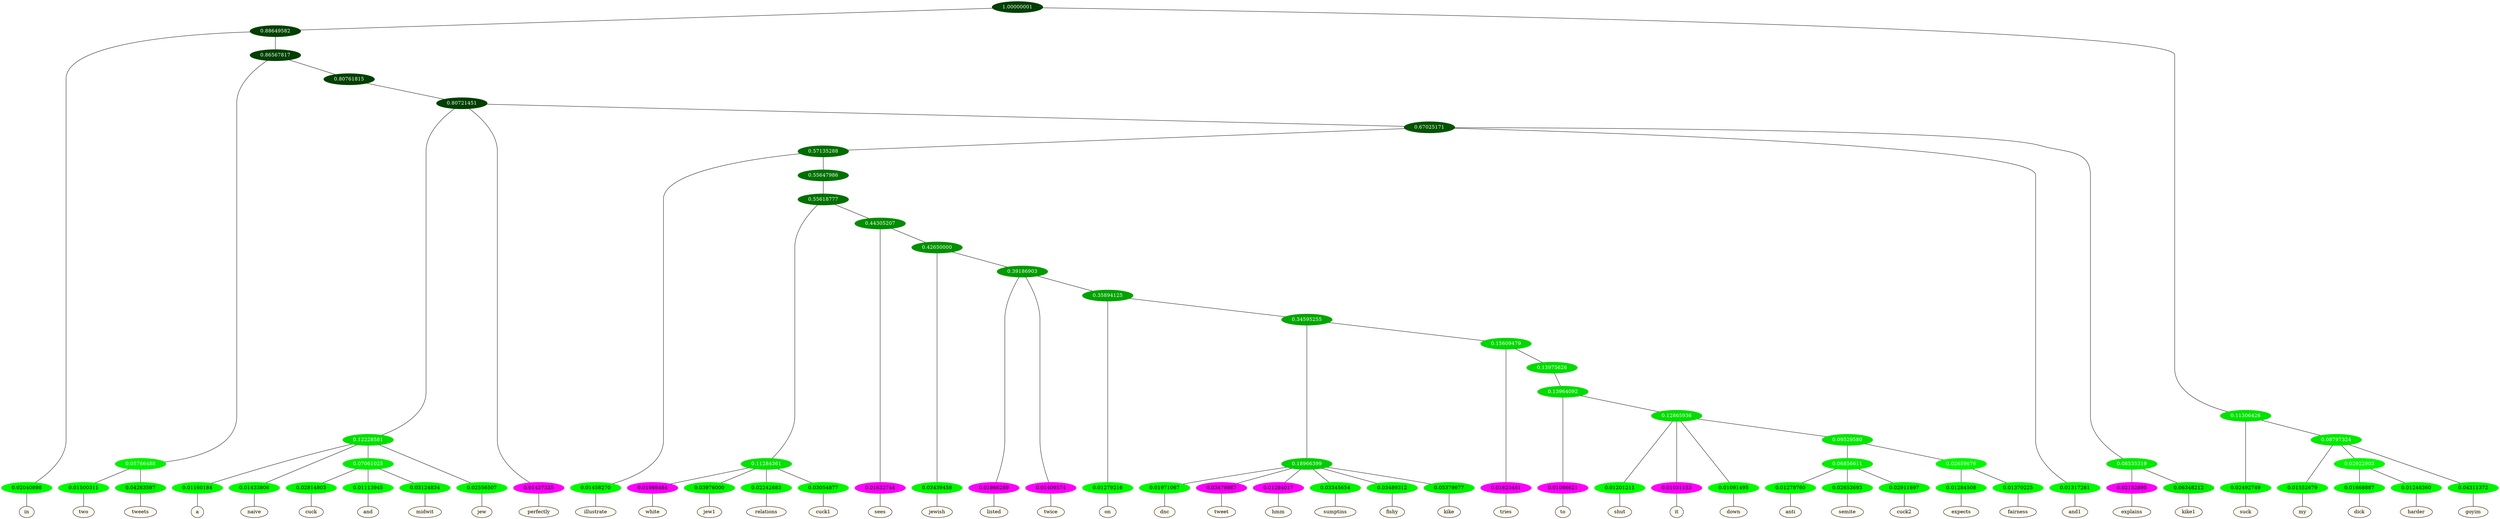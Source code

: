graph {
	node [format=png height=0.15 nodesep=0.001 ordering=out overlap=prism overlap_scaling=0.01 ranksep=0.001 ratio=0.2 style=filled width=0.15]
	{
		rank=same
		a_w_3 [label=in color=black fillcolor=floralwhite style="filled,solid"]
		a_w_12 [label=two color=black fillcolor=floralwhite style="filled,solid"]
		a_w_13 [label=tweets color=black fillcolor=floralwhite style="filled,solid"]
		a_w_20 [label=a color=black fillcolor=floralwhite style="filled,solid"]
		a_w_21 [label=naive color=black fillcolor=floralwhite style="filled,solid"]
		a_w_27 [label=cuck color=black fillcolor=floralwhite style="filled,solid"]
		a_w_28 [label=and color=black fillcolor=floralwhite style="filled,solid"]
		a_w_29 [label=midwit color=black fillcolor=floralwhite style="filled,solid"]
		a_w_23 [label=jew color=black fillcolor=floralwhite style="filled,solid"]
		a_w_18 [label=perfectly color=black fillcolor=floralwhite style="filled,solid"]
		a_w_30 [label=illustrate color=black fillcolor=floralwhite style="filled,solid"]
		a_w_37 [label=white color=black fillcolor=floralwhite style="filled,solid"]
		a_w_38 [label=jew1 color=black fillcolor=floralwhite style="filled,solid"]
		a_w_39 [label=relations color=black fillcolor=floralwhite style="filled,solid"]
		a_w_40 [label=cuck1 color=black fillcolor=floralwhite style="filled,solid"]
		a_w_41 [label=sees color=black fillcolor=floralwhite style="filled,solid"]
		a_w_43 [label=jewish color=black fillcolor=floralwhite style="filled,solid"]
		a_w_45 [label=listed color=black fillcolor=floralwhite style="filled,solid"]
		a_w_46 [label=twice color=black fillcolor=floralwhite style="filled,solid"]
		a_w_48 [label=on color=black fillcolor=floralwhite style="filled,solid"]
		a_w_52 [label=dnc color=black fillcolor=floralwhite style="filled,solid"]
		a_w_53 [label=tweet color=black fillcolor=floralwhite style="filled,solid"]
		a_w_54 [label=hmm color=black fillcolor=floralwhite style="filled,solid"]
		a_w_55 [label=sumptins color=black fillcolor=floralwhite style="filled,solid"]
		a_w_56 [label=fishy color=black fillcolor=floralwhite style="filled,solid"]
		a_w_57 [label=kike color=black fillcolor=floralwhite style="filled,solid"]
		a_w_58 [label=tries color=black fillcolor=floralwhite style="filled,solid"]
		a_w_61 [label=to color=black fillcolor=floralwhite style="filled,solid"]
		a_w_63 [label=shut color=black fillcolor=floralwhite style="filled,solid"]
		a_w_64 [label=it color=black fillcolor=floralwhite style="filled,solid"]
		a_w_65 [label=down color=black fillcolor=floralwhite style="filled,solid"]
		a_w_69 [label=anti color=black fillcolor=floralwhite style="filled,solid"]
		a_w_70 [label=semite color=black fillcolor=floralwhite style="filled,solid"]
		a_w_71 [label=cuck2 color=black fillcolor=floralwhite style="filled,solid"]
		a_w_72 [label=expects color=black fillcolor=floralwhite style="filled,solid"]
		a_w_73 [label=fairness color=black fillcolor=floralwhite style="filled,solid"]
		a_w_25 [label=and1 color=black fillcolor=floralwhite style="filled,solid"]
		a_w_32 [label=explains color=black fillcolor=floralwhite style="filled,solid"]
		a_w_33 [label=kike1 color=black fillcolor=floralwhite style="filled,solid"]
		a_w_5 [label=suck color=black fillcolor=floralwhite style="filled,solid"]
		a_w_9 [label=my color=black fillcolor=floralwhite style="filled,solid"]
		a_w_15 [label=dick color=black fillcolor=floralwhite style="filled,solid"]
		a_w_16 [label=harder color=black fillcolor=floralwhite style="filled,solid"]
		a_w_11 [label=goyim color=black fillcolor=floralwhite style="filled,solid"]
	}
	a_n_3 -- a_w_3
	a_n_12 -- a_w_12
	a_n_13 -- a_w_13
	a_n_20 -- a_w_20
	a_n_21 -- a_w_21
	a_n_27 -- a_w_27
	a_n_28 -- a_w_28
	a_n_29 -- a_w_29
	a_n_23 -- a_w_23
	a_n_18 -- a_w_18
	a_n_30 -- a_w_30
	a_n_37 -- a_w_37
	a_n_38 -- a_w_38
	a_n_39 -- a_w_39
	a_n_40 -- a_w_40
	a_n_41 -- a_w_41
	a_n_43 -- a_w_43
	a_n_45 -- a_w_45
	a_n_46 -- a_w_46
	a_n_48 -- a_w_48
	a_n_52 -- a_w_52
	a_n_53 -- a_w_53
	a_n_54 -- a_w_54
	a_n_55 -- a_w_55
	a_n_56 -- a_w_56
	a_n_57 -- a_w_57
	a_n_58 -- a_w_58
	a_n_61 -- a_w_61
	a_n_63 -- a_w_63
	a_n_64 -- a_w_64
	a_n_65 -- a_w_65
	a_n_69 -- a_w_69
	a_n_70 -- a_w_70
	a_n_71 -- a_w_71
	a_n_72 -- a_w_72
	a_n_73 -- a_w_73
	a_n_25 -- a_w_25
	a_n_32 -- a_w_32
	a_n_33 -- a_w_33
	a_n_5 -- a_w_5
	a_n_9 -- a_w_9
	a_n_15 -- a_w_15
	a_n_16 -- a_w_16
	a_n_11 -- a_w_11
	{
		rank=same
		a_n_3 [label=0.02040898 color="0.334 1.000 0.980" fontcolor=black]
		a_n_12 [label=0.01500311 color="0.334 1.000 0.985" fontcolor=black]
		a_n_13 [label=0.04263597 color="0.334 1.000 0.957" fontcolor=black]
		a_n_20 [label=0.01160184 color="0.334 1.000 0.988" fontcolor=black]
		a_n_21 [label=0.01433806 color="0.334 1.000 0.986" fontcolor=black]
		a_n_27 [label=0.02814803 color="0.334 1.000 0.972" fontcolor=black]
		a_n_28 [label=0.01113945 color="0.334 1.000 0.989" fontcolor=black]
		a_n_29 [label=0.03124834 color="0.334 1.000 0.969" fontcolor=black]
		a_n_23 [label=0.02556507 color="0.334 1.000 0.974" fontcolor=black]
		a_n_18 [label=0.01427335 color="0.835 1.000 0.986" fontcolor=black]
		a_n_30 [label=0.01458270 color="0.334 1.000 0.985" fontcolor=black]
		a_n_37 [label=0.01988484 color="0.835 1.000 0.980" fontcolor=black]
		a_n_38 [label=0.03976000 color="0.334 1.000 0.960" fontcolor=black]
		a_n_39 [label=0.02242683 color="0.334 1.000 0.978" fontcolor=black]
		a_n_40 [label=0.03054877 color="0.334 1.000 0.969" fontcolor=black]
		a_n_41 [label=0.01632744 color="0.835 1.000 0.984" fontcolor=black]
		a_n_43 [label=0.03439458 color="0.334 1.000 0.966" fontcolor=black]
		a_n_45 [label=0.01866289 color="0.835 1.000 0.981" fontcolor=black]
		a_n_46 [label=0.01409574 color="0.835 1.000 0.986" fontcolor=black]
		a_n_48 [label=0.01279216 color="0.334 1.000 0.987" fontcolor=black]
		a_n_52 [label=0.01971067 color="0.334 1.000 0.980" fontcolor=black]
		a_n_53 [label=0.03479867 color="0.835 1.000 0.965" fontcolor=black]
		a_n_54 [label=0.01284017 color="0.835 1.000 0.987" fontcolor=black]
		a_n_55 [label=0.03345654 color="0.334 1.000 0.967" fontcolor=black]
		a_n_56 [label=0.03489312 color="0.334 1.000 0.965" fontcolor=black]
		a_n_57 [label=0.05379677 color="0.334 1.000 0.946" fontcolor=black]
		a_n_58 [label=0.01623461 color="0.835 1.000 0.984" fontcolor=black]
		a_n_61 [label=0.01086621 color="0.835 1.000 0.989" fontcolor=black]
		a_n_63 [label=0.01201211 color="0.334 1.000 0.988" fontcolor=black]
		a_n_64 [label=0.01031153 color="0.835 1.000 0.990" fontcolor=black]
		a_n_65 [label=0.01091495 color="0.334 1.000 0.989" fontcolor=black]
		a_n_69 [label=0.01278760 color="0.334 1.000 0.987" fontcolor=black]
		a_n_70 [label=0.02653693 color="0.334 1.000 0.973" fontcolor=black]
		a_n_71 [label=0.02911697 color="0.334 1.000 0.971" fontcolor=black]
		a_n_72 [label=0.01284508 color="0.334 1.000 0.987" fontcolor=black]
		a_n_73 [label=0.01370225 color="0.334 1.000 0.986" fontcolor=black]
		a_n_25 [label=0.01317261 color="0.334 1.000 0.987" fontcolor=black]
		a_n_32 [label=0.02152895 color="0.835 1.000 0.978" fontcolor=black]
		a_n_33 [label=0.06348212 color="0.334 1.000 0.937" fontcolor=black]
		a_n_5 [label=0.02492749 color="0.334 1.000 0.975" fontcolor=black]
		a_n_9 [label=0.01552679 color="0.334 1.000 0.984" fontcolor=black]
		a_n_15 [label=0.01668887 color="0.334 1.000 0.983" fontcolor=black]
		a_n_16 [label=0.01248360 color="0.334 1.000 0.988" fontcolor=black]
		a_n_11 [label=0.04311372 color="0.334 1.000 0.957" fontcolor=black]
	}
	a_n_0 [label=1.00000001 color="0.334 1.000 0.250" fontcolor=grey99]
	a_n_1 [label=0.88649582 color="0.334 1.000 0.250" fontcolor=grey99]
	a_n_0 -- a_n_1
	a_n_2 [label=0.11306426 color="0.334 1.000 0.887" fontcolor=grey99]
	a_n_0 -- a_n_2
	a_n_1 -- a_n_3
	a_n_4 [label=0.86567817 color="0.334 1.000 0.250" fontcolor=grey99]
	a_n_1 -- a_n_4
	a_n_2 -- a_n_5
	a_n_6 [label=0.08797324 color="0.334 1.000 0.912" fontcolor=grey99]
	a_n_2 -- a_n_6
	a_n_7 [label=0.05766488 color="0.334 1.000 0.942" fontcolor=grey99]
	a_n_4 -- a_n_7
	a_n_8 [label=0.80761815 color="0.334 1.000 0.250" fontcolor=grey99]
	a_n_4 -- a_n_8
	a_n_6 -- a_n_9
	a_n_10 [label=0.02922903 color="0.334 1.000 0.971" fontcolor=grey99]
	a_n_6 -- a_n_10
	a_n_6 -- a_n_11
	a_n_7 -- a_n_12
	a_n_7 -- a_n_13
	a_n_14 [label=0.80721451 color="0.334 1.000 0.250" fontcolor=grey99]
	a_n_8 -- a_n_14
	a_n_10 -- a_n_15
	a_n_10 -- a_n_16
	a_n_17 [label=0.12228581 color="0.334 1.000 0.878" fontcolor=grey99]
	a_n_14 -- a_n_17
	a_n_14 -- a_n_18
	a_n_19 [label=0.67025171 color="0.334 1.000 0.330" fontcolor=grey99]
	a_n_14 -- a_n_19
	a_n_17 -- a_n_20
	a_n_17 -- a_n_21
	a_n_22 [label=0.07061025 color="0.334 1.000 0.929" fontcolor=grey99]
	a_n_17 -- a_n_22
	a_n_17 -- a_n_23
	a_n_24 [label=0.57135288 color="0.334 1.000 0.429" fontcolor=grey99]
	a_n_19 -- a_n_24
	a_n_19 -- a_n_25
	a_n_26 [label=0.08535319 color="0.334 1.000 0.915" fontcolor=grey99]
	a_n_19 -- a_n_26
	a_n_22 -- a_n_27
	a_n_22 -- a_n_28
	a_n_22 -- a_n_29
	a_n_24 -- a_n_30
	a_n_31 [label=0.55647986 color="0.334 1.000 0.444" fontcolor=grey99]
	a_n_24 -- a_n_31
	a_n_26 -- a_n_32
	a_n_26 -- a_n_33
	a_n_34 [label=0.55618777 color="0.334 1.000 0.444" fontcolor=grey99]
	a_n_31 -- a_n_34
	a_n_35 [label=0.11284361 color="0.334 1.000 0.887" fontcolor=grey99]
	a_n_34 -- a_n_35
	a_n_36 [label=0.44305207 color="0.334 1.000 0.557" fontcolor=grey99]
	a_n_34 -- a_n_36
	a_n_35 -- a_n_37
	a_n_35 -- a_n_38
	a_n_35 -- a_n_39
	a_n_35 -- a_n_40
	a_n_36 -- a_n_41
	a_n_42 [label=0.42650000 color="0.334 1.000 0.574" fontcolor=grey99]
	a_n_36 -- a_n_42
	a_n_42 -- a_n_43
	a_n_44 [label=0.39186903 color="0.334 1.000 0.608" fontcolor=grey99]
	a_n_42 -- a_n_44
	a_n_44 -- a_n_45
	a_n_44 -- a_n_46
	a_n_47 [label=0.35894125 color="0.334 1.000 0.641" fontcolor=grey99]
	a_n_44 -- a_n_47
	a_n_47 -- a_n_48
	a_n_49 [label=0.34595255 color="0.334 1.000 0.654" fontcolor=grey99]
	a_n_47 -- a_n_49
	a_n_50 [label=0.18966399 color="0.334 1.000 0.810" fontcolor=grey99]
	a_n_49 -- a_n_50
	a_n_51 [label=0.15609479 color="0.334 1.000 0.844" fontcolor=grey99]
	a_n_49 -- a_n_51
	a_n_50 -- a_n_52
	a_n_50 -- a_n_53
	a_n_50 -- a_n_54
	a_n_50 -- a_n_55
	a_n_50 -- a_n_56
	a_n_50 -- a_n_57
	a_n_51 -- a_n_58
	a_n_59 [label=0.13975626 color="0.334 1.000 0.860" fontcolor=grey99]
	a_n_51 -- a_n_59
	a_n_60 [label=0.13964092 color="0.334 1.000 0.860" fontcolor=grey99]
	a_n_59 -- a_n_60
	a_n_60 -- a_n_61
	a_n_62 [label=0.12865936 color="0.334 1.000 0.871" fontcolor=grey99]
	a_n_60 -- a_n_62
	a_n_62 -- a_n_63
	a_n_62 -- a_n_64
	a_n_62 -- a_n_65
	a_n_66 [label=0.09529580 color="0.334 1.000 0.905" fontcolor=grey99]
	a_n_62 -- a_n_66
	a_n_67 [label=0.06856611 color="0.334 1.000 0.931" fontcolor=grey99]
	a_n_66 -- a_n_67
	a_n_68 [label=0.02659676 color="0.334 1.000 0.973" fontcolor=grey99]
	a_n_66 -- a_n_68
	a_n_67 -- a_n_69
	a_n_67 -- a_n_70
	a_n_67 -- a_n_71
	a_n_68 -- a_n_72
	a_n_68 -- a_n_73
}
